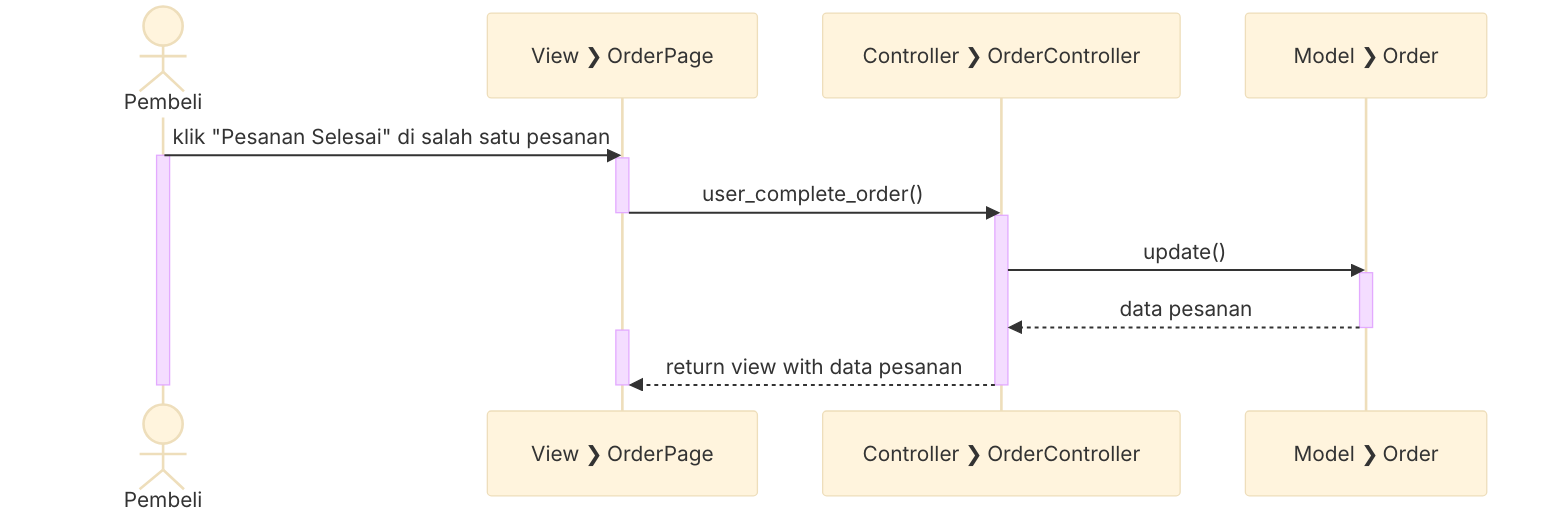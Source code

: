 %%{init: {'theme': 'base', 'themeVariables': { 'fontSize': '16px', 'fontFamily': 'Inter'}}}%%
sequenceDiagram
  actor Pembeli
  participant V_O as View #10095; OrderPage
  participant C_O as Controller #10095; OrderController
  participant M_O as Model #10095; Order

  Pembeli->>V_O: klik "Pesanan Selesai" di salah satu pesanan

  activate Pembeli
  activate V_O

  V_O->>C_O: user_complete_order()

  deactivate V_O

  activate C_O

  C_O->>M_O: update()

  activate M_O

  M_O-->>C_O: data pesanan

  deactivate M_O

  activate V_O
  C_O-->>V_O: return view with data pesanan

  deactivate C_O
  deactivate V_O
  deactivate Pembeli